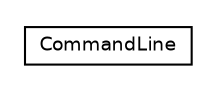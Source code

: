 #!/usr/local/bin/dot
#
# Class diagram 
# Generated by UMLGraph version R5_6-24-gf6e263 (http://www.umlgraph.org/)
#

digraph G {
	edge [fontname="Helvetica",fontsize=10,labelfontname="Helvetica",labelfontsize=10];
	node [fontname="Helvetica",fontsize=10,shape=plaintext];
	nodesep=0.25;
	ranksep=0.5;
	// com.rockhoppertech.music.examples.cmd.CommandLine
	c1489 [label=<<table title="com.rockhoppertech.music.examples.cmd.CommandLine" border="0" cellborder="1" cellspacing="0" cellpadding="2" port="p" href="./CommandLine.html">
		<tr><td><table border="0" cellspacing="0" cellpadding="1">
<tr><td align="center" balign="center"> CommandLine </td></tr>
		</table></td></tr>
		</table>>, URL="./CommandLine.html", fontname="Helvetica", fontcolor="black", fontsize=9.0];
}

